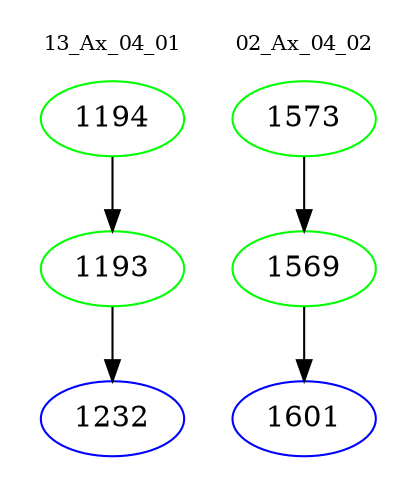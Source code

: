 digraph{
subgraph cluster_0 {
color = white
label = "13_Ax_04_01";
fontsize=10;
T0_1194 [label="1194", color="green"]
T0_1194 -> T0_1193 [color="black"]
T0_1193 [label="1193", color="green"]
T0_1193 -> T0_1232 [color="black"]
T0_1232 [label="1232", color="blue"]
}
subgraph cluster_1 {
color = white
label = "02_Ax_04_02";
fontsize=10;
T1_1573 [label="1573", color="green"]
T1_1573 -> T1_1569 [color="black"]
T1_1569 [label="1569", color="green"]
T1_1569 -> T1_1601 [color="black"]
T1_1601 [label="1601", color="blue"]
}
}
